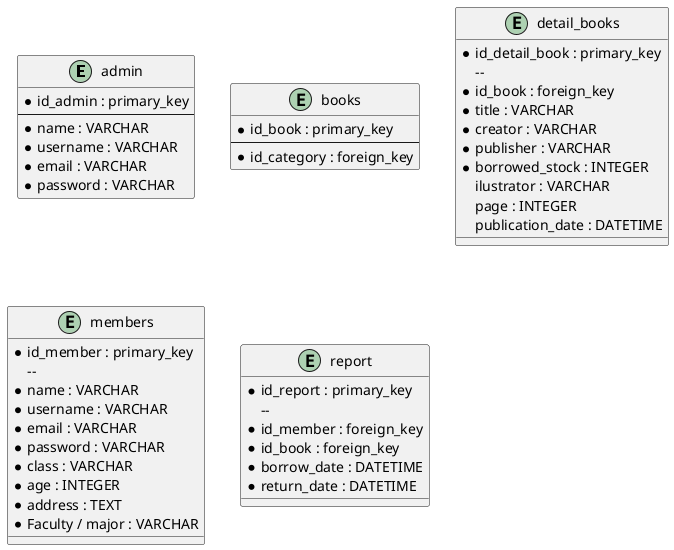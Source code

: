 @startuml
entity admin{
    * id_admin : primary_key
    --
    * name : VARCHAR
    * username : VARCHAR
    * email : VARCHAR
    * password : VARCHAR
}
entity books{
    * id_book : primary_key
    --
    * id_category : foreign_key  
}
entity detail_books{
    * id_detail_book : primary_key
    -- 
    * id_book : foreign_key
    * title : VARCHAR
    * creator : VARCHAR
    * publisher : VARCHAR
    * borrowed_stock : INTEGER
    ilustrator : VARCHAR
    page : INTEGER
    publication_date : DATETIME
}
entity members{
    * id_member : primary_key
    -- 
    * name : VARCHAR 
    * username : VARCHAR
    * email : VARCHAR
    * password : VARCHAR
    * class : VARCHAR
    * age : INTEGER
    * address : TEXT
    * Faculty / major : VARCHAR
}
entity report{
    * id_report : primary_key
    -- 
    * id_member : foreign_key
    * id_book : foreign_key
    * borrow_date : DATETIME
    * return_date : DATETIME
}
@enduml